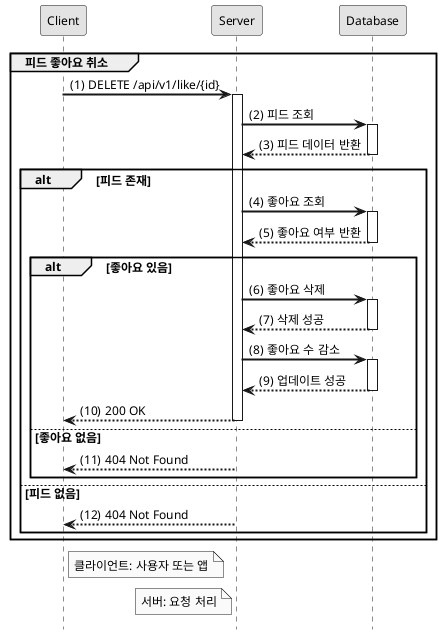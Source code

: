 @startuml

hide footbox
autoactivate on

' 스타일 설정
skinparam monochrome true
skinparam shadowing false
skinparam defaultFontSize 12
skinparam defaultFontName Arial
skinparam sequenceArrowThickness 2

participant "Client" as C
participant "Server" as S
participant "Database" as DB

group 피드 좋아요 취소
    autonumber 1 "(0)"
    C -> S: DELETE /api/v1/like/{id}
    S -> DB: 피드 조회
    DB --> S: 피드 데이터 반환
    alt 피드 존재
        S -> DB: 좋아요 조회
        DB --> S: 좋아요 여부 반환
        alt 좋아요 있음
            S -> DB: 좋아요 삭제
            DB --> S: 삭제 성공
            S -> DB: 좋아요 수 감소
            DB --> S: 업데이트 성공
            S --> C: 200 OK
        else 좋아요 없음
            S --> C: 404 Not Found
        end
    else 피드 없음
        S --> C: 404 Not Found
    end
end

note right of C: 클라이언트: 사용자 또는 앱
note left of S: 서버: 요청 처리

@enduml